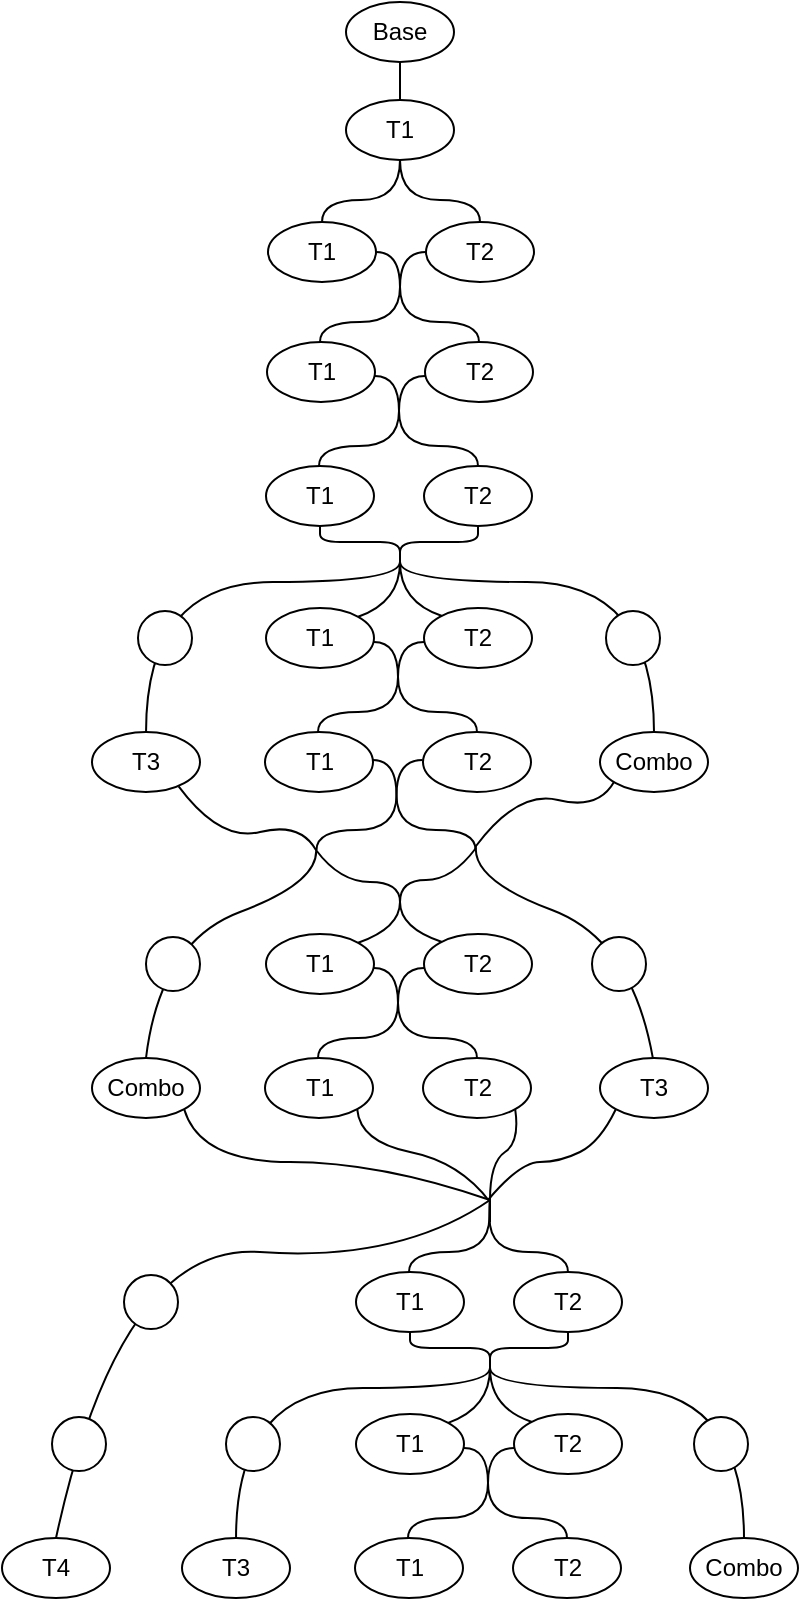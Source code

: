 <mxfile version="27.0.9">
  <diagram name="Seite-1" id="J1c4-8O7wE8rOyxB_w7t">
    <mxGraphModel dx="1008" dy="981" grid="0" gridSize="10" guides="1" tooltips="1" connect="1" arrows="1" fold="1" page="0" pageScale="1" pageWidth="827" pageHeight="1169" background="#ffffff" math="0" shadow="0">
      <root>
        <mxCell id="0" />
        <mxCell id="1" parent="0" />
        <mxCell id="Yi0r99OjTZonBeMrS5AY-9" style="edgeStyle=orthogonalEdgeStyle;rounded=0;orthogonalLoop=1;jettySize=auto;html=1;exitX=0.5;exitY=1;exitDx=0;exitDy=0;entryX=0.5;entryY=0;entryDx=0;entryDy=0;curved=1;endArrow=none;startFill=0;" parent="1" source="Yi0r99OjTZonBeMrS5AY-1" target="Yi0r99OjTZonBeMrS5AY-6" edge="1">
          <mxGeometry relative="1" as="geometry" />
        </mxCell>
        <mxCell id="Yi0r99OjTZonBeMrS5AY-10" style="edgeStyle=orthogonalEdgeStyle;rounded=0;orthogonalLoop=1;jettySize=auto;html=1;exitX=0.5;exitY=1;exitDx=0;exitDy=0;entryX=0.5;entryY=0;entryDx=0;entryDy=0;endArrow=none;startFill=0;curved=1;" parent="1" source="Yi0r99OjTZonBeMrS5AY-1" target="Yi0r99OjTZonBeMrS5AY-7" edge="1">
          <mxGeometry relative="1" as="geometry" />
        </mxCell>
        <mxCell id="Yi0r99OjTZonBeMrS5AY-1" value="T1" style="ellipse;whiteSpace=wrap;html=1;" parent="1" vertex="1">
          <mxGeometry x="373" y="-151" width="54" height="30" as="geometry" />
        </mxCell>
        <mxCell id="Yi0r99OjTZonBeMrS5AY-6" value="T1" style="ellipse;whiteSpace=wrap;html=1;" parent="1" vertex="1">
          <mxGeometry x="334" y="-90" width="54" height="30" as="geometry" />
        </mxCell>
        <mxCell id="Yi0r99OjTZonBeMrS5AY-20" style="edgeStyle=orthogonalEdgeStyle;rounded=0;orthogonalLoop=1;jettySize=auto;html=1;exitX=0;exitY=0.5;exitDx=0;exitDy=0;curved=1;endArrow=none;startFill=0;entryX=0.5;entryY=0;entryDx=0;entryDy=0;" parent="1" source="Yi0r99OjTZonBeMrS5AY-7" target="Yi0r99OjTZonBeMrS5AY-12" edge="1">
          <mxGeometry relative="1" as="geometry">
            <mxPoint x="400" y="-50" as="targetPoint" />
            <Array as="points">
              <mxPoint x="400" y="-75" />
              <mxPoint x="400" y="-40" />
              <mxPoint x="439" y="-40" />
            </Array>
          </mxGeometry>
        </mxCell>
        <mxCell id="Yi0r99OjTZonBeMrS5AY-7" value="T2" style="ellipse;whiteSpace=wrap;html=1;" parent="1" vertex="1">
          <mxGeometry x="413" y="-90" width="54" height="30" as="geometry" />
        </mxCell>
        <mxCell id="Yi0r99OjTZonBeMrS5AY-11" value="T1" style="ellipse;whiteSpace=wrap;html=1;" parent="1" vertex="1">
          <mxGeometry x="333.5" y="-30" width="54" height="30" as="geometry" />
        </mxCell>
        <mxCell id="Yi0r99OjTZonBeMrS5AY-12" value="T2" style="ellipse;whiteSpace=wrap;html=1;" parent="1" vertex="1">
          <mxGeometry x="412.5" y="-30" width="54" height="30" as="geometry" />
        </mxCell>
        <mxCell id="Yi0r99OjTZonBeMrS5AY-25" style="edgeStyle=orthogonalEdgeStyle;rounded=0;orthogonalLoop=1;jettySize=auto;html=1;exitX=1;exitY=0.5;exitDx=0;exitDy=0;curved=1;endArrow=none;startFill=0;entryX=0.5;entryY=0;entryDx=0;entryDy=0;" parent="1" source="Yi0r99OjTZonBeMrS5AY-6" edge="1">
          <mxGeometry relative="1" as="geometry">
            <mxPoint x="359.997" y="-30" as="targetPoint" />
            <mxPoint x="386.997" y="-75" as="sourcePoint" />
            <Array as="points">
              <mxPoint x="400" y="-75" />
              <mxPoint x="400" y="-40" />
              <mxPoint x="360" y="-40" />
            </Array>
          </mxGeometry>
        </mxCell>
        <mxCell id="Yi0r99OjTZonBeMrS5AY-27" style="edgeStyle=orthogonalEdgeStyle;rounded=0;orthogonalLoop=1;jettySize=auto;html=1;exitX=0;exitY=0.5;exitDx=0;exitDy=0;curved=1;endArrow=none;startFill=0;entryX=0.5;entryY=0;entryDx=0;entryDy=0;" parent="1" edge="1">
          <mxGeometry relative="1" as="geometry">
            <mxPoint x="439" y="32" as="targetPoint" />
            <mxPoint x="412.5" y="-13" as="sourcePoint" />
            <Array as="points">
              <mxPoint x="399.5" y="-13" />
              <mxPoint x="399.5" y="22" />
              <mxPoint x="438.5" y="22" />
            </Array>
          </mxGeometry>
        </mxCell>
        <mxCell id="Yi0r99OjTZonBeMrS5AY-38" style="edgeStyle=orthogonalEdgeStyle;rounded=1;orthogonalLoop=1;jettySize=auto;html=1;exitX=0.5;exitY=1;exitDx=0;exitDy=0;curved=0;endArrow=none;startFill=0;" parent="1" source="Yi0r99OjTZonBeMrS5AY-28" edge="1">
          <mxGeometry relative="1" as="geometry">
            <mxPoint x="400" y="80" as="targetPoint" />
            <Array as="points">
              <mxPoint x="360" y="70" />
              <mxPoint x="400" y="70" />
            </Array>
          </mxGeometry>
        </mxCell>
        <mxCell id="Yi0r99OjTZonBeMrS5AY-28" value="T1" style="ellipse;whiteSpace=wrap;html=1;" parent="1" vertex="1">
          <mxGeometry x="333" y="32" width="54" height="30" as="geometry" />
        </mxCell>
        <mxCell id="Yi0r99OjTZonBeMrS5AY-36" style="edgeStyle=orthogonalEdgeStyle;rounded=1;orthogonalLoop=1;jettySize=auto;html=1;exitX=0.5;exitY=1;exitDx=0;exitDy=0;curved=0;endArrow=none;startFill=0;" parent="1" source="Yi0r99OjTZonBeMrS5AY-29" edge="1">
          <mxGeometry relative="1" as="geometry">
            <mxPoint x="400" y="80" as="targetPoint" />
            <Array as="points">
              <mxPoint x="439" y="70" />
              <mxPoint x="400" y="70" />
            </Array>
          </mxGeometry>
        </mxCell>
        <mxCell id="Yi0r99OjTZonBeMrS5AY-29" value="T2" style="ellipse;whiteSpace=wrap;html=1;" parent="1" vertex="1">
          <mxGeometry x="412" y="32" width="54" height="30" as="geometry" />
        </mxCell>
        <mxCell id="Yi0r99OjTZonBeMrS5AY-30" style="edgeStyle=orthogonalEdgeStyle;rounded=0;orthogonalLoop=1;jettySize=auto;html=1;exitX=1;exitY=0.5;exitDx=0;exitDy=0;curved=1;endArrow=none;startFill=0;entryX=0.5;entryY=0;entryDx=0;entryDy=0;" parent="1" edge="1">
          <mxGeometry relative="1" as="geometry">
            <mxPoint x="359.497" y="32" as="targetPoint" />
            <mxPoint x="387.5" y="-13" as="sourcePoint" />
            <Array as="points">
              <mxPoint x="399.5" y="-13" />
              <mxPoint x="399.5" y="22" />
              <mxPoint x="359.5" y="22" />
            </Array>
          </mxGeometry>
        </mxCell>
        <mxCell id="Yi0r99OjTZonBeMrS5AY-41" value="T1" style="ellipse;whiteSpace=wrap;html=1;" parent="1" vertex="1">
          <mxGeometry x="333" y="103" width="54" height="30" as="geometry" />
        </mxCell>
        <mxCell id="Yi0r99OjTZonBeMrS5AY-42" value="T2" style="ellipse;whiteSpace=wrap;html=1;" parent="1" vertex="1">
          <mxGeometry x="412" y="103" width="54" height="30" as="geometry" />
        </mxCell>
        <mxCell id="Yi0r99OjTZonBeMrS5AY-43" style="edgeStyle=orthogonalEdgeStyle;rounded=0;orthogonalLoop=1;jettySize=auto;html=1;exitX=0;exitY=0.5;exitDx=0;exitDy=0;curved=1;endArrow=none;startFill=0;entryX=0.5;entryY=0;entryDx=0;entryDy=0;" parent="1" target="Yi0r99OjTZonBeMrS5AY-47" edge="1">
          <mxGeometry relative="1" as="geometry">
            <mxPoint x="399" y="145" as="targetPoint" />
            <mxPoint x="412" y="120" as="sourcePoint" />
            <Array as="points">
              <mxPoint x="399" y="120" />
              <mxPoint x="399" y="155" />
              <mxPoint x="438" y="155" />
            </Array>
          </mxGeometry>
        </mxCell>
        <mxCell id="Yi0r99OjTZonBeMrS5AY-45" value="T1" style="ellipse;whiteSpace=wrap;html=1;" parent="1" vertex="1">
          <mxGeometry x="332.5" y="165" width="54" height="30" as="geometry" />
        </mxCell>
        <mxCell id="Yi0r99OjTZonBeMrS5AY-47" value="T2" style="ellipse;whiteSpace=wrap;html=1;" parent="1" vertex="1">
          <mxGeometry x="411.5" y="165" width="54" height="30" as="geometry" />
        </mxCell>
        <mxCell id="Yi0r99OjTZonBeMrS5AY-48" style="edgeStyle=orthogonalEdgeStyle;rounded=0;orthogonalLoop=1;jettySize=auto;html=1;exitX=1;exitY=0.5;exitDx=0;exitDy=0;curved=1;endArrow=none;startFill=0;entryX=0.5;entryY=0;entryDx=0;entryDy=0;" parent="1" edge="1">
          <mxGeometry relative="1" as="geometry">
            <mxPoint x="358.997" y="165" as="targetPoint" />
            <mxPoint x="387" y="120" as="sourcePoint" />
            <Array as="points">
              <mxPoint x="399" y="120" />
              <mxPoint x="399" y="155" />
              <mxPoint x="359" y="155" />
            </Array>
          </mxGeometry>
        </mxCell>
        <mxCell id="Yi0r99OjTZonBeMrS5AY-49" value="T3" style="ellipse;whiteSpace=wrap;html=1;" parent="1" vertex="1">
          <mxGeometry x="246" y="165" width="54" height="30" as="geometry" />
        </mxCell>
        <mxCell id="Yi0r99OjTZonBeMrS5AY-51" style="edgeStyle=orthogonalEdgeStyle;rounded=0;orthogonalLoop=1;jettySize=auto;html=1;exitX=0.5;exitY=0;exitDx=0;exitDy=0;endArrow=none;startFill=0;curved=1;" parent="1" source="Yi0r99OjTZonBeMrS5AY-50" edge="1">
          <mxGeometry relative="1" as="geometry">
            <mxPoint x="400" y="80" as="targetPoint" />
            <Array as="points">
              <mxPoint x="527" y="90" />
              <mxPoint x="400" y="90" />
            </Array>
          </mxGeometry>
        </mxCell>
        <mxCell id="Yi0r99OjTZonBeMrS5AY-50" value="Combo" style="ellipse;whiteSpace=wrap;html=1;" parent="1" vertex="1">
          <mxGeometry x="500" y="165" width="54" height="30" as="geometry" />
        </mxCell>
        <mxCell id="Yi0r99OjTZonBeMrS5AY-52" style="edgeStyle=orthogonalEdgeStyle;rounded=0;orthogonalLoop=1;jettySize=auto;html=1;exitX=0.5;exitY=0;exitDx=0;exitDy=0;endArrow=none;startFill=0;curved=1;" parent="1" edge="1">
          <mxGeometry relative="1" as="geometry">
            <mxPoint x="400" y="80" as="targetPoint" />
            <mxPoint x="273.02" y="165" as="sourcePoint" />
            <Array as="points">
              <mxPoint x="273.02" y="90" />
              <mxPoint x="400.02" y="90" />
            </Array>
          </mxGeometry>
        </mxCell>
        <mxCell id="Yi0r99OjTZonBeMrS5AY-56" value="" style="endArrow=none;html=1;rounded=0;exitX=1;exitY=0;exitDx=0;exitDy=0;curved=1;" parent="1" source="Yi0r99OjTZonBeMrS5AY-41" edge="1">
          <mxGeometry width="50" height="50" relative="1" as="geometry">
            <mxPoint x="340" y="140" as="sourcePoint" />
            <mxPoint x="400" y="80" as="targetPoint" />
            <Array as="points">
              <mxPoint x="400" y="100" />
            </Array>
          </mxGeometry>
        </mxCell>
        <mxCell id="Yi0r99OjTZonBeMrS5AY-57" value="" style="endArrow=none;html=1;rounded=0;exitX=1;exitY=0;exitDx=0;exitDy=0;curved=1;" parent="1" edge="1">
          <mxGeometry width="50" height="50" relative="1" as="geometry">
            <mxPoint x="421" y="107" as="sourcePoint" />
            <mxPoint x="400" y="80" as="targetPoint" />
            <Array as="points">
              <mxPoint x="400" y="100" />
            </Array>
          </mxGeometry>
        </mxCell>
        <mxCell id="Yi0r99OjTZonBeMrS5AY-58" value="T1" style="ellipse;whiteSpace=wrap;html=1;" parent="1" vertex="1">
          <mxGeometry x="333" y="266" width="54" height="30" as="geometry" />
        </mxCell>
        <mxCell id="Yi0r99OjTZonBeMrS5AY-59" value="T2" style="ellipse;whiteSpace=wrap;html=1;" parent="1" vertex="1">
          <mxGeometry x="412" y="266" width="54" height="30" as="geometry" />
        </mxCell>
        <mxCell id="Yi0r99OjTZonBeMrS5AY-60" style="edgeStyle=orthogonalEdgeStyle;rounded=0;orthogonalLoop=1;jettySize=auto;html=1;exitX=0;exitY=0.5;exitDx=0;exitDy=0;curved=1;endArrow=none;startFill=0;entryX=0.5;entryY=0;entryDx=0;entryDy=0;" parent="1" target="Yi0r99OjTZonBeMrS5AY-64" edge="1">
          <mxGeometry relative="1" as="geometry">
            <mxPoint x="399" y="308" as="targetPoint" />
            <mxPoint x="412" y="283" as="sourcePoint" />
            <Array as="points">
              <mxPoint x="399" y="283" />
              <mxPoint x="399" y="318" />
              <mxPoint x="438" y="318" />
            </Array>
          </mxGeometry>
        </mxCell>
        <mxCell id="Yi0r99OjTZonBeMrS5AY-62" value="T1" style="ellipse;whiteSpace=wrap;html=1;" parent="1" vertex="1">
          <mxGeometry x="332.5" y="328" width="54" height="30" as="geometry" />
        </mxCell>
        <mxCell id="Yi0r99OjTZonBeMrS5AY-64" value="T2" style="ellipse;whiteSpace=wrap;html=1;" parent="1" vertex="1">
          <mxGeometry x="411.5" y="328" width="54" height="30" as="geometry" />
        </mxCell>
        <mxCell id="Yi0r99OjTZonBeMrS5AY-65" style="edgeStyle=orthogonalEdgeStyle;rounded=0;orthogonalLoop=1;jettySize=auto;html=1;exitX=1;exitY=0.5;exitDx=0;exitDy=0;curved=1;endArrow=none;startFill=0;entryX=0.5;entryY=0;entryDx=0;entryDy=0;" parent="1" edge="1">
          <mxGeometry relative="1" as="geometry">
            <mxPoint x="358.997" y="328" as="targetPoint" />
            <mxPoint x="387" y="283" as="sourcePoint" />
            <Array as="points">
              <mxPoint x="399" y="283" />
              <mxPoint x="399" y="318" />
              <mxPoint x="359" y="318" />
            </Array>
          </mxGeometry>
        </mxCell>
        <mxCell id="Yi0r99OjTZonBeMrS5AY-66" value="Combo" style="ellipse;whiteSpace=wrap;html=1;" parent="1" vertex="1">
          <mxGeometry x="246" y="328" width="54" height="30" as="geometry" />
        </mxCell>
        <mxCell id="Yi0r99OjTZonBeMrS5AY-68" value="T3" style="ellipse;whiteSpace=wrap;html=1;" parent="1" vertex="1">
          <mxGeometry x="500" y="328" width="54" height="30" as="geometry" />
        </mxCell>
        <mxCell id="Yi0r99OjTZonBeMrS5AY-70" value="" style="endArrow=none;html=1;rounded=0;exitX=1;exitY=0;exitDx=0;exitDy=0;curved=1;" parent="1" source="Yi0r99OjTZonBeMrS5AY-58" edge="1">
          <mxGeometry width="50" height="50" relative="1" as="geometry">
            <mxPoint x="340" y="303" as="sourcePoint" />
            <mxPoint x="400" y="250" as="targetPoint" />
            <Array as="points">
              <mxPoint x="400" y="263" />
            </Array>
          </mxGeometry>
        </mxCell>
        <mxCell id="Yi0r99OjTZonBeMrS5AY-71" value="" style="endArrow=none;html=1;rounded=0;exitX=1;exitY=0;exitDx=0;exitDy=0;curved=1;" parent="1" edge="1">
          <mxGeometry width="50" height="50" relative="1" as="geometry">
            <mxPoint x="421" y="270" as="sourcePoint" />
            <mxPoint x="400" y="250" as="targetPoint" />
            <Array as="points">
              <mxPoint x="400" y="263" />
            </Array>
          </mxGeometry>
        </mxCell>
        <mxCell id="Yi0r99OjTZonBeMrS5AY-74" style="edgeStyle=orthogonalEdgeStyle;rounded=0;orthogonalLoop=1;jettySize=auto;html=1;exitX=0;exitY=0.5;exitDx=0;exitDy=0;curved=1;endArrow=none;startFill=0;entryX=0.5;entryY=0;entryDx=0;entryDy=0;" parent="1" edge="1">
          <mxGeometry relative="1" as="geometry">
            <mxPoint x="437.753" y="224" as="targetPoint" />
            <mxPoint x="411.253" y="179" as="sourcePoint" />
            <Array as="points">
              <mxPoint x="398.253" y="179" />
              <mxPoint x="398.253" y="214" />
              <mxPoint x="437.253" y="214" />
            </Array>
          </mxGeometry>
        </mxCell>
        <mxCell id="Yi0r99OjTZonBeMrS5AY-75" style="edgeStyle=orthogonalEdgeStyle;rounded=0;orthogonalLoop=1;jettySize=auto;html=1;exitX=1;exitY=0.5;exitDx=0;exitDy=0;curved=1;endArrow=none;startFill=0;entryX=0.5;entryY=0;entryDx=0;entryDy=0;" parent="1" edge="1">
          <mxGeometry relative="1" as="geometry">
            <mxPoint x="358.25" y="224" as="targetPoint" />
            <mxPoint x="386.253" y="179" as="sourcePoint" />
            <Array as="points">
              <mxPoint x="398.253" y="179" />
              <mxPoint x="398.253" y="214" />
              <mxPoint x="358.253" y="214" />
            </Array>
          </mxGeometry>
        </mxCell>
        <mxCell id="Yi0r99OjTZonBeMrS5AY-78" value="" style="endArrow=none;html=1;rounded=0;entryX=0.802;entryY=0.906;entryDx=0;entryDy=0;entryPerimeter=0;curved=1;" parent="1" target="Yi0r99OjTZonBeMrS5AY-49" edge="1">
          <mxGeometry width="50" height="50" relative="1" as="geometry">
            <mxPoint x="358" y="224" as="sourcePoint" />
            <mxPoint x="290.065" y="184.622" as="targetPoint" />
            <Array as="points">
              <mxPoint x="350" y="210" />
              <mxPoint x="310" y="220" />
            </Array>
          </mxGeometry>
        </mxCell>
        <mxCell id="Yi0r99OjTZonBeMrS5AY-79" value="" style="endArrow=none;html=1;rounded=0;exitX=0.5;exitY=0;exitDx=0;exitDy=0;curved=1;" parent="1" source="Yi0r99OjTZonBeMrS5AY-66" edge="1">
          <mxGeometry width="50" height="50" relative="1" as="geometry">
            <mxPoint x="271" y="321.0" as="sourcePoint" />
            <mxPoint x="358" y="223" as="targetPoint" />
            <Array as="points">
              <mxPoint x="280" y="270" />
              <mxPoint x="360" y="240" />
            </Array>
          </mxGeometry>
        </mxCell>
        <mxCell id="Yi0r99OjTZonBeMrS5AY-80" value="" style="endArrow=none;html=1;rounded=0;curved=1;" parent="1" edge="1">
          <mxGeometry width="50" height="50" relative="1" as="geometry">
            <mxPoint x="400" y="250" as="sourcePoint" />
            <mxPoint x="358" y="224" as="targetPoint" />
            <Array as="points">
              <mxPoint x="400" y="240" />
              <mxPoint x="370" y="240" />
            </Array>
          </mxGeometry>
        </mxCell>
        <mxCell id="Yi0r99OjTZonBeMrS5AY-82" value="" style="endArrow=none;html=1;rounded=0;entryX=0.802;entryY=0.906;entryDx=0;entryDy=0;entryPerimeter=0;curved=1;" parent="1" edge="1">
          <mxGeometry width="50" height="50" relative="1" as="geometry">
            <mxPoint x="507.0" y="190" as="sourcePoint" />
            <mxPoint x="438.0" y="222" as="targetPoint" />
            <Array as="points">
              <mxPoint x="499.0" y="204" />
              <mxPoint x="459.0" y="194" />
            </Array>
          </mxGeometry>
        </mxCell>
        <mxCell id="Yi0r99OjTZonBeMrS5AY-83" value="" style="endArrow=none;html=1;rounded=0;exitX=0.49;exitY=0.007;exitDx=0;exitDy=0;curved=1;exitPerimeter=0;" parent="1" source="Yi0r99OjTZonBeMrS5AY-68" edge="1">
          <mxGeometry width="50" height="50" relative="1" as="geometry">
            <mxPoint x="523.0" y="327" as="sourcePoint" />
            <mxPoint x="438.0" y="222" as="targetPoint" />
            <Array as="points">
              <mxPoint x="516.0" y="269" />
              <mxPoint x="436.0" y="239" />
            </Array>
          </mxGeometry>
        </mxCell>
        <mxCell id="Yi0r99OjTZonBeMrS5AY-84" value="" style="endArrow=none;html=1;rounded=0;curved=1;" parent="1" edge="1">
          <mxGeometry width="50" height="50" relative="1" as="geometry">
            <mxPoint x="400" y="250" as="sourcePoint" />
            <mxPoint x="438.0" y="223.0" as="targetPoint" />
            <Array as="points">
              <mxPoint x="400" y="239" />
              <mxPoint x="426.0" y="239.0" />
            </Array>
          </mxGeometry>
        </mxCell>
        <mxCell id="Yi0r99OjTZonBeMrS5AY-121" style="edgeStyle=orthogonalEdgeStyle;rounded=0;orthogonalLoop=1;jettySize=auto;html=1;curved=1;endArrow=none;startFill=0;entryX=0.5;entryY=0;entryDx=0;entryDy=0;" parent="1" edge="1">
          <mxGeometry relative="1" as="geometry">
            <mxPoint x="484" y="435.02" as="targetPoint" />
            <mxPoint x="445" y="410" as="sourcePoint" />
            <Array as="points">
              <mxPoint x="444.5" y="390.02" />
              <mxPoint x="444.5" y="425.02" />
              <mxPoint x="483.5" y="425.02" />
            </Array>
          </mxGeometry>
        </mxCell>
        <mxCell id="Yi0r99OjTZonBeMrS5AY-122" style="edgeStyle=orthogonalEdgeStyle;rounded=1;orthogonalLoop=1;jettySize=auto;html=1;exitX=0.5;exitY=1;exitDx=0;exitDy=0;curved=0;endArrow=none;startFill=0;" parent="1" source="Yi0r99OjTZonBeMrS5AY-123" edge="1">
          <mxGeometry relative="1" as="geometry">
            <mxPoint x="445" y="483.02" as="targetPoint" />
            <Array as="points">
              <mxPoint x="405" y="473.02" />
              <mxPoint x="445" y="473.02" />
            </Array>
          </mxGeometry>
        </mxCell>
        <mxCell id="Yi0r99OjTZonBeMrS5AY-123" value="T1" style="ellipse;whiteSpace=wrap;html=1;" parent="1" vertex="1">
          <mxGeometry x="378" y="435.02" width="54" height="30" as="geometry" />
        </mxCell>
        <mxCell id="Yi0r99OjTZonBeMrS5AY-124" style="edgeStyle=orthogonalEdgeStyle;rounded=1;orthogonalLoop=1;jettySize=auto;html=1;exitX=0.5;exitY=1;exitDx=0;exitDy=0;curved=0;endArrow=none;startFill=0;" parent="1" source="Yi0r99OjTZonBeMrS5AY-125" edge="1">
          <mxGeometry relative="1" as="geometry">
            <mxPoint x="445" y="483.02" as="targetPoint" />
            <Array as="points">
              <mxPoint x="484" y="473.02" />
              <mxPoint x="445" y="473.02" />
            </Array>
          </mxGeometry>
        </mxCell>
        <mxCell id="Yi0r99OjTZonBeMrS5AY-125" value="T2" style="ellipse;whiteSpace=wrap;html=1;" parent="1" vertex="1">
          <mxGeometry x="457" y="435.02" width="54" height="30" as="geometry" />
        </mxCell>
        <mxCell id="Yi0r99OjTZonBeMrS5AY-126" style="edgeStyle=orthogonalEdgeStyle;rounded=0;orthogonalLoop=1;jettySize=auto;html=1;curved=1;endArrow=none;startFill=0;entryX=0.5;entryY=0;entryDx=0;entryDy=0;" parent="1" edge="1">
          <mxGeometry relative="1" as="geometry">
            <mxPoint x="404.497" y="435.02" as="targetPoint" />
            <mxPoint x="445" y="410" as="sourcePoint" />
            <Array as="points">
              <mxPoint x="444.5" y="390.02" />
              <mxPoint x="444.5" y="425.02" />
              <mxPoint x="404.5" y="425.02" />
            </Array>
          </mxGeometry>
        </mxCell>
        <mxCell id="Yi0r99OjTZonBeMrS5AY-127" value="T1" style="ellipse;whiteSpace=wrap;html=1;" parent="1" vertex="1">
          <mxGeometry x="378" y="506.02" width="54" height="30" as="geometry" />
        </mxCell>
        <mxCell id="Yi0r99OjTZonBeMrS5AY-128" value="T2" style="ellipse;whiteSpace=wrap;html=1;" parent="1" vertex="1">
          <mxGeometry x="457" y="506.02" width="54" height="30" as="geometry" />
        </mxCell>
        <mxCell id="Yi0r99OjTZonBeMrS5AY-129" style="edgeStyle=orthogonalEdgeStyle;rounded=0;orthogonalLoop=1;jettySize=auto;html=1;exitX=0;exitY=0.5;exitDx=0;exitDy=0;curved=1;endArrow=none;startFill=0;entryX=0.5;entryY=0;entryDx=0;entryDy=0;" parent="1" target="Yi0r99OjTZonBeMrS5AY-131" edge="1">
          <mxGeometry relative="1" as="geometry">
            <mxPoint x="444" y="548.02" as="targetPoint" />
            <mxPoint x="457" y="523.02" as="sourcePoint" />
            <Array as="points">
              <mxPoint x="444" y="523.02" />
              <mxPoint x="444" y="558.02" />
              <mxPoint x="483" y="558.02" />
            </Array>
          </mxGeometry>
        </mxCell>
        <mxCell id="Yi0r99OjTZonBeMrS5AY-130" value="T1" style="ellipse;whiteSpace=wrap;html=1;" parent="1" vertex="1">
          <mxGeometry x="377.5" y="568.02" width="54" height="30" as="geometry" />
        </mxCell>
        <mxCell id="Yi0r99OjTZonBeMrS5AY-131" value="T2" style="ellipse;whiteSpace=wrap;html=1;" parent="1" vertex="1">
          <mxGeometry x="456.5" y="568.02" width="54" height="30" as="geometry" />
        </mxCell>
        <mxCell id="Yi0r99OjTZonBeMrS5AY-132" style="edgeStyle=orthogonalEdgeStyle;rounded=0;orthogonalLoop=1;jettySize=auto;html=1;exitX=1;exitY=0.5;exitDx=0;exitDy=0;curved=1;endArrow=none;startFill=0;entryX=0.5;entryY=0;entryDx=0;entryDy=0;" parent="1" edge="1">
          <mxGeometry relative="1" as="geometry">
            <mxPoint x="403.997" y="568.02" as="targetPoint" />
            <mxPoint x="432" y="523.02" as="sourcePoint" />
            <Array as="points">
              <mxPoint x="444" y="523.02" />
              <mxPoint x="444" y="558.02" />
              <mxPoint x="404" y="558.02" />
            </Array>
          </mxGeometry>
        </mxCell>
        <mxCell id="Yi0r99OjTZonBeMrS5AY-133" value="T3" style="ellipse;whiteSpace=wrap;html=1;" parent="1" vertex="1">
          <mxGeometry x="291" y="568.02" width="54" height="30" as="geometry" />
        </mxCell>
        <mxCell id="Yi0r99OjTZonBeMrS5AY-134" style="edgeStyle=orthogonalEdgeStyle;rounded=0;orthogonalLoop=1;jettySize=auto;html=1;exitX=0.5;exitY=0;exitDx=0;exitDy=0;endArrow=none;startFill=0;curved=1;" parent="1" source="Yi0r99OjTZonBeMrS5AY-135" edge="1">
          <mxGeometry relative="1" as="geometry">
            <mxPoint x="445" y="483.02" as="targetPoint" />
            <Array as="points">
              <mxPoint x="572" y="493.02" />
              <mxPoint x="445" y="493.02" />
            </Array>
          </mxGeometry>
        </mxCell>
        <mxCell id="Yi0r99OjTZonBeMrS5AY-135" value="Combo" style="ellipse;whiteSpace=wrap;html=1;" parent="1" vertex="1">
          <mxGeometry x="545" y="568.02" width="54" height="30" as="geometry" />
        </mxCell>
        <mxCell id="Yi0r99OjTZonBeMrS5AY-136" style="edgeStyle=orthogonalEdgeStyle;rounded=0;orthogonalLoop=1;jettySize=auto;html=1;exitX=0.5;exitY=0;exitDx=0;exitDy=0;endArrow=none;startFill=0;curved=1;" parent="1" edge="1">
          <mxGeometry relative="1" as="geometry">
            <mxPoint x="445" y="483.02" as="targetPoint" />
            <mxPoint x="318.02" y="568.02" as="sourcePoint" />
            <Array as="points">
              <mxPoint x="318.02" y="493.02" />
              <mxPoint x="445.02" y="493.02" />
            </Array>
          </mxGeometry>
        </mxCell>
        <mxCell id="Yi0r99OjTZonBeMrS5AY-137" value="" style="endArrow=none;html=1;rounded=0;exitX=1;exitY=0;exitDx=0;exitDy=0;curved=1;" parent="1" source="Yi0r99OjTZonBeMrS5AY-127" edge="1">
          <mxGeometry width="50" height="50" relative="1" as="geometry">
            <mxPoint x="385" y="543.02" as="sourcePoint" />
            <mxPoint x="445" y="483.02" as="targetPoint" />
            <Array as="points">
              <mxPoint x="445" y="503.02" />
            </Array>
          </mxGeometry>
        </mxCell>
        <mxCell id="Yi0r99OjTZonBeMrS5AY-138" value="" style="endArrow=none;html=1;rounded=0;exitX=1;exitY=0;exitDx=0;exitDy=0;curved=1;" parent="1" edge="1">
          <mxGeometry width="50" height="50" relative="1" as="geometry">
            <mxPoint x="466" y="510.02" as="sourcePoint" />
            <mxPoint x="445" y="483.02" as="targetPoint" />
            <Array as="points">
              <mxPoint x="445" y="503.02" />
            </Array>
          </mxGeometry>
        </mxCell>
        <mxCell id="Yi0r99OjTZonBeMrS5AY-139" value="T4" style="ellipse;whiteSpace=wrap;html=1;" parent="1" vertex="1">
          <mxGeometry x="201" y="568.02" width="54" height="30" as="geometry" />
        </mxCell>
        <mxCell id="Yi0r99OjTZonBeMrS5AY-140" value="" style="endArrow=none;html=1;rounded=0;exitX=0.5;exitY=0;exitDx=0;exitDy=0;curved=1;" parent="1" source="Yi0r99OjTZonBeMrS5AY-139" edge="1">
          <mxGeometry width="50" height="50" relative="1" as="geometry">
            <mxPoint x="415" y="479" as="sourcePoint" />
            <mxPoint x="445" y="399" as="targetPoint" />
            <Array as="points">
              <mxPoint x="260" y="420" />
              <mxPoint x="400" y="430" />
            </Array>
          </mxGeometry>
        </mxCell>
        <mxCell id="Yi0r99OjTZonBeMrS5AY-141" value="" style="endArrow=none;html=1;rounded=0;entryX=1;entryY=1;entryDx=0;entryDy=0;curved=1;" parent="1" target="Yi0r99OjTZonBeMrS5AY-66" edge="1">
          <mxGeometry width="50" height="50" relative="1" as="geometry">
            <mxPoint x="445" y="399" as="sourcePoint" />
            <mxPoint x="278" y="357" as="targetPoint" />
            <Array as="points">
              <mxPoint x="390" y="380" />
              <mxPoint x="300" y="380" />
            </Array>
          </mxGeometry>
        </mxCell>
        <mxCell id="Yi0r99OjTZonBeMrS5AY-142" value="" style="endArrow=none;html=1;rounded=0;entryX=1;entryY=1;entryDx=0;entryDy=0;curved=1;" parent="1" target="Yi0r99OjTZonBeMrS5AY-62" edge="1">
          <mxGeometry width="50" height="50" relative="1" as="geometry">
            <mxPoint x="445" y="400" as="sourcePoint" />
            <mxPoint x="383.592" y="353.607" as="targetPoint" />
            <Array as="points">
              <mxPoint x="430" y="380" />
              <mxPoint x="380" y="370" />
            </Array>
          </mxGeometry>
        </mxCell>
        <mxCell id="Yi0r99OjTZonBeMrS5AY-143" value="" style="endArrow=none;html=1;rounded=0;exitX=1;exitY=1;exitDx=0;exitDy=0;curved=1;" parent="1" source="Yi0r99OjTZonBeMrS5AY-64" edge="1">
          <mxGeometry width="50" height="50" relative="1" as="geometry">
            <mxPoint x="541" y="435" as="sourcePoint" />
            <mxPoint x="445" y="399" as="targetPoint" />
            <Array as="points">
              <mxPoint x="460" y="370" />
              <mxPoint x="445" y="380" />
            </Array>
          </mxGeometry>
        </mxCell>
        <mxCell id="Yi0r99OjTZonBeMrS5AY-144" value="" style="endArrow=none;html=1;rounded=0;exitX=0;exitY=1;exitDx=0;exitDy=0;curved=1;" parent="1" source="Yi0r99OjTZonBeMrS5AY-68" edge="1">
          <mxGeometry width="50" height="50" relative="1" as="geometry">
            <mxPoint x="530" y="425" as="sourcePoint" />
            <mxPoint x="444" y="399" as="targetPoint" />
            <Array as="points">
              <mxPoint x="500" y="370" />
              <mxPoint x="480" y="380" />
              <mxPoint x="460" y="380" />
            </Array>
          </mxGeometry>
        </mxCell>
        <mxCell id="kYoVjg8iBJf-C2koayhb-3" style="edgeStyle=orthogonalEdgeStyle;rounded=0;orthogonalLoop=1;jettySize=auto;html=1;exitX=0.5;exitY=1;exitDx=0;exitDy=0;entryX=0.5;entryY=0;entryDx=0;entryDy=0;endArrow=none;startFill=0;" edge="1" parent="1" source="kYoVjg8iBJf-C2koayhb-1" target="Yi0r99OjTZonBeMrS5AY-1">
          <mxGeometry relative="1" as="geometry" />
        </mxCell>
        <mxCell id="kYoVjg8iBJf-C2koayhb-1" value="Base" style="ellipse;whiteSpace=wrap;html=1;" vertex="1" parent="1">
          <mxGeometry x="373" y="-200" width="54" height="30" as="geometry" />
        </mxCell>
        <mxCell id="kYoVjg8iBJf-C2koayhb-4" value="" style="ellipse;whiteSpace=wrap;html=1;aspect=fixed;" vertex="1" parent="1">
          <mxGeometry x="269" y="104.5" width="27" height="27" as="geometry" />
        </mxCell>
        <mxCell id="kYoVjg8iBJf-C2koayhb-6" value="" style="ellipse;whiteSpace=wrap;html=1;aspect=fixed;" vertex="1" parent="1">
          <mxGeometry x="503" y="104.5" width="27" height="27" as="geometry" />
        </mxCell>
        <mxCell id="kYoVjg8iBJf-C2koayhb-7" value="" style="ellipse;whiteSpace=wrap;html=1;aspect=fixed;" vertex="1" parent="1">
          <mxGeometry x="273" y="267.5" width="27" height="27" as="geometry" />
        </mxCell>
        <mxCell id="kYoVjg8iBJf-C2koayhb-8" value="" style="ellipse;whiteSpace=wrap;html=1;aspect=fixed;" vertex="1" parent="1">
          <mxGeometry x="496" y="267.5" width="27" height="27" as="geometry" />
        </mxCell>
        <mxCell id="kYoVjg8iBJf-C2koayhb-10" value="" style="ellipse;whiteSpace=wrap;html=1;aspect=fixed;" vertex="1" parent="1">
          <mxGeometry x="547" y="507.52" width="27" height="27" as="geometry" />
        </mxCell>
        <mxCell id="kYoVjg8iBJf-C2koayhb-11" value="" style="ellipse;whiteSpace=wrap;html=1;aspect=fixed;" vertex="1" parent="1">
          <mxGeometry x="313" y="507.52" width="27" height="27" as="geometry" />
        </mxCell>
        <mxCell id="kYoVjg8iBJf-C2koayhb-12" value="" style="ellipse;whiteSpace=wrap;html=1;aspect=fixed;" vertex="1" parent="1">
          <mxGeometry x="262" y="436.52" width="27" height="27" as="geometry" />
        </mxCell>
        <mxCell id="kYoVjg8iBJf-C2koayhb-13" value="" style="ellipse;whiteSpace=wrap;html=1;aspect=fixed;" vertex="1" parent="1">
          <mxGeometry x="226" y="507.52" width="27" height="27" as="geometry" />
        </mxCell>
      </root>
    </mxGraphModel>
  </diagram>
</mxfile>

